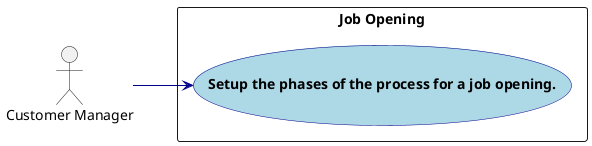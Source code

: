 @startuml US1007_UCD
'https://plantuml.com/use-case-diagram

skinparam usecase {
    BackgroundColor LightBlue
    BorderColor DarkBlue
    ArrowColor DarkBlue
    FontStyle Bold
}

:Customer Manager: as CustomerManager


left to right direction

rectangle "Job Opening" as jobOpening {
  usecase "Setup the phases of the process for a job opening." as selectRequirementsSpecification
}

CustomerManager --> (selectRequirementsSpecification)

@enduml
